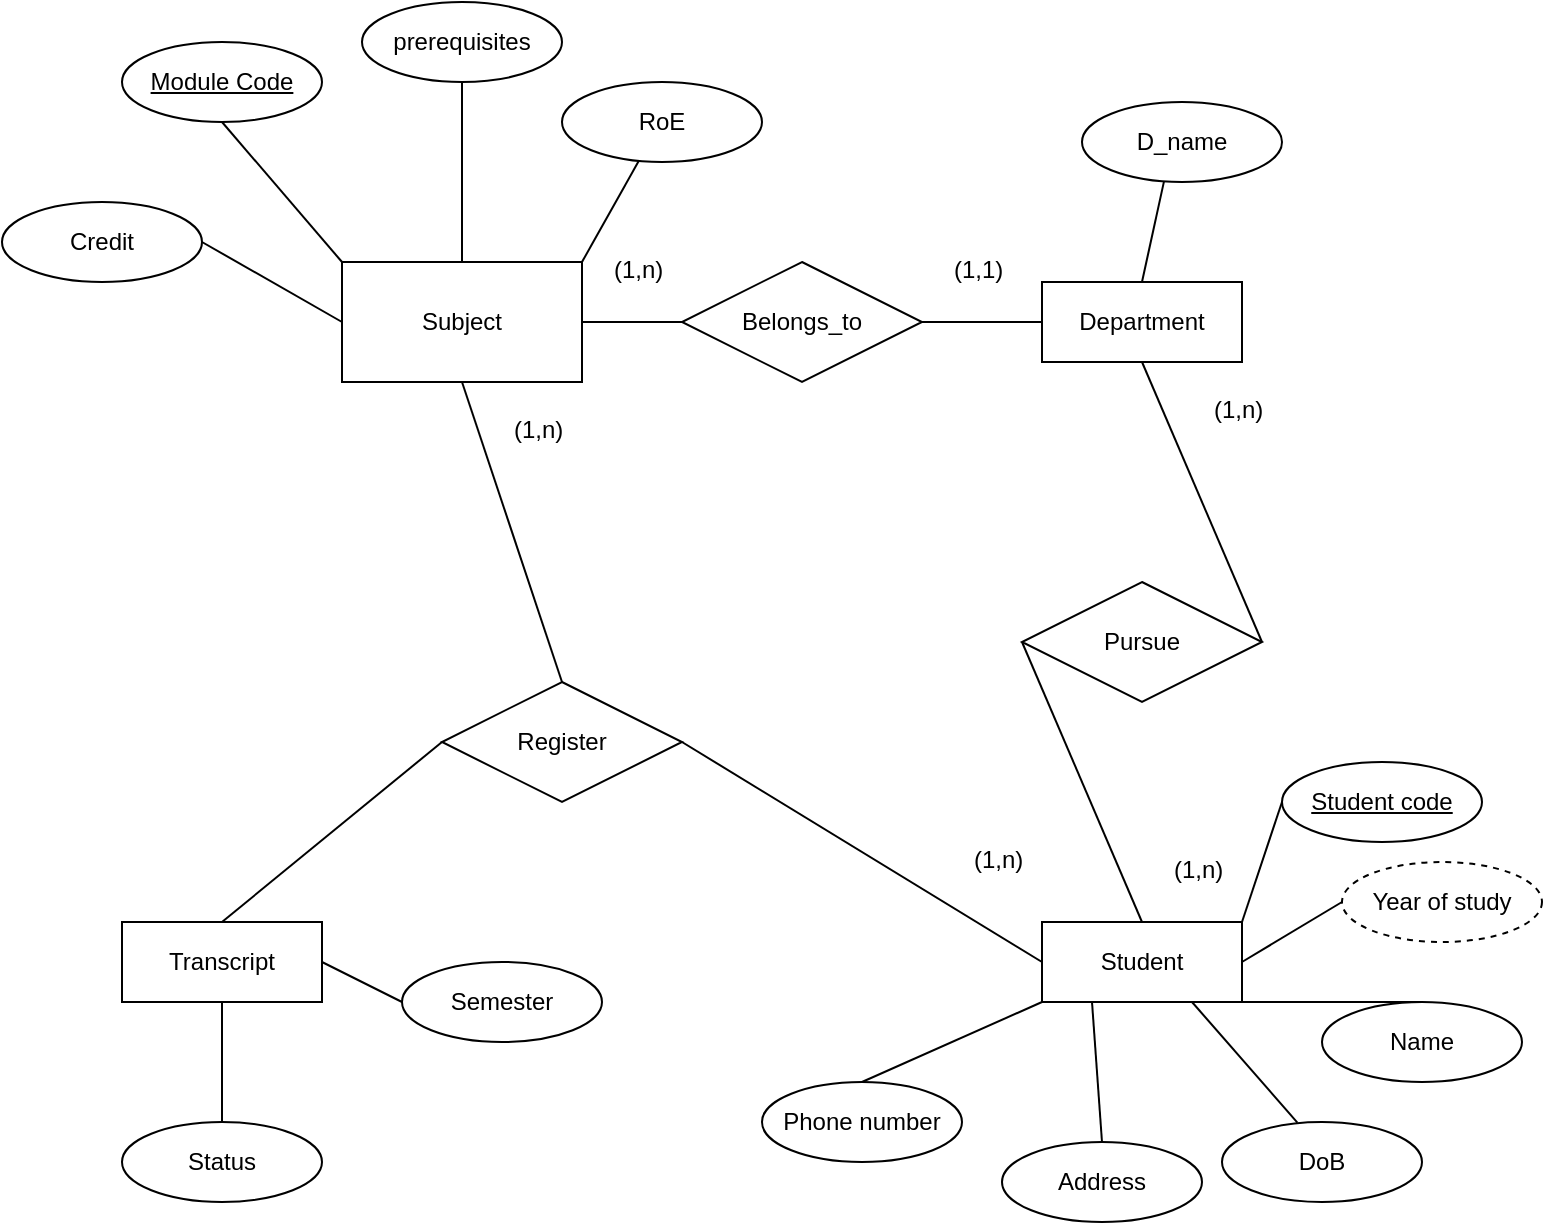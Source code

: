 <mxfile version="26.1.0">
  <diagram name="Trang-1" id="NKazr9CYUJBPmzPax3Bu">
    <mxGraphModel dx="1177" dy="713" grid="1" gridSize="10" guides="1" tooltips="1" connect="1" arrows="1" fold="1" page="1" pageScale="1" pageWidth="827" pageHeight="1169" math="0" shadow="0">
      <root>
        <mxCell id="0" />
        <mxCell id="1" parent="0" />
        <mxCell id="vSpW32eqRQo1p6lTVh2Q-1" value="Subject" style="rounded=0;whiteSpace=wrap;html=1;" vertex="1" parent="1">
          <mxGeometry x="180" y="240" width="120" height="60" as="geometry" />
        </mxCell>
        <mxCell id="vSpW32eqRQo1p6lTVh2Q-2" value="Module Code" style="ellipse;whiteSpace=wrap;html=1;align=center;fontStyle=4;" vertex="1" parent="1">
          <mxGeometry x="70" y="130" width="100" height="40" as="geometry" />
        </mxCell>
        <mxCell id="vSpW32eqRQo1p6lTVh2Q-3" value="" style="endArrow=none;html=1;rounded=0;exitX=0.5;exitY=1;exitDx=0;exitDy=0;entryX=0;entryY=0;entryDx=0;entryDy=0;" edge="1" parent="1" source="vSpW32eqRQo1p6lTVh2Q-2" target="vSpW32eqRQo1p6lTVh2Q-1">
          <mxGeometry width="50" height="50" relative="1" as="geometry">
            <mxPoint x="390" y="390" as="sourcePoint" />
            <mxPoint x="440" y="340" as="targetPoint" />
          </mxGeometry>
        </mxCell>
        <mxCell id="vSpW32eqRQo1p6lTVh2Q-4" value="Belongs_to" style="shape=rhombus;perimeter=rhombusPerimeter;whiteSpace=wrap;html=1;align=center;" vertex="1" parent="1">
          <mxGeometry x="350" y="240" width="120" height="60" as="geometry" />
        </mxCell>
        <mxCell id="vSpW32eqRQo1p6lTVh2Q-5" value="" style="endArrow=none;html=1;rounded=0;entryX=0;entryY=0.5;entryDx=0;entryDy=0;exitX=1;exitY=0.5;exitDx=0;exitDy=0;" edge="1" parent="1" source="vSpW32eqRQo1p6lTVh2Q-1" target="vSpW32eqRQo1p6lTVh2Q-4">
          <mxGeometry relative="1" as="geometry">
            <mxPoint x="330" y="370" as="sourcePoint" />
            <mxPoint x="490" y="370" as="targetPoint" />
          </mxGeometry>
        </mxCell>
        <mxCell id="vSpW32eqRQo1p6lTVh2Q-6" value="" style="endArrow=none;html=1;rounded=0;" edge="1" parent="1" source="vSpW32eqRQo1p6lTVh2Q-4" target="vSpW32eqRQo1p6lTVh2Q-7">
          <mxGeometry relative="1" as="geometry">
            <mxPoint x="330" y="370" as="sourcePoint" />
            <mxPoint x="490" y="370" as="targetPoint" />
          </mxGeometry>
        </mxCell>
        <mxCell id="vSpW32eqRQo1p6lTVh2Q-7" value="Department" style="whiteSpace=wrap;html=1;align=center;" vertex="1" parent="1">
          <mxGeometry x="530" y="250" width="100" height="40" as="geometry" />
        </mxCell>
        <mxCell id="vSpW32eqRQo1p6lTVh2Q-8" value="(1,1)" style="text;strokeColor=none;fillColor=none;spacingLeft=4;spacingRight=4;overflow=hidden;rotatable=0;points=[[0,0.5],[1,0.5]];portConstraint=eastwest;fontSize=12;whiteSpace=wrap;html=1;" vertex="1" parent="1">
          <mxGeometry x="480" y="230" width="40" height="30" as="geometry" />
        </mxCell>
        <mxCell id="vSpW32eqRQo1p6lTVh2Q-9" value="(1,n)" style="text;strokeColor=none;fillColor=none;spacingLeft=4;spacingRight=4;overflow=hidden;rotatable=0;points=[[0,0.5],[1,0.5]];portConstraint=eastwest;fontSize=12;whiteSpace=wrap;html=1;" vertex="1" parent="1">
          <mxGeometry x="310" y="230" width="40" height="30" as="geometry" />
        </mxCell>
        <mxCell id="vSpW32eqRQo1p6lTVh2Q-10" value="Student" style="whiteSpace=wrap;html=1;align=center;" vertex="1" parent="1">
          <mxGeometry x="530" y="570" width="100" height="40" as="geometry" />
        </mxCell>
        <mxCell id="vSpW32eqRQo1p6lTVh2Q-11" value="Pursue" style="shape=rhombus;perimeter=rhombusPerimeter;whiteSpace=wrap;html=1;align=center;" vertex="1" parent="1">
          <mxGeometry x="520" y="400" width="120" height="60" as="geometry" />
        </mxCell>
        <mxCell id="vSpW32eqRQo1p6lTVh2Q-14" value="" style="endArrow=none;html=1;rounded=0;entryX=1;entryY=0.5;entryDx=0;entryDy=0;exitX=0.5;exitY=1;exitDx=0;exitDy=0;" edge="1" parent="1" source="vSpW32eqRQo1p6lTVh2Q-7" target="vSpW32eqRQo1p6lTVh2Q-11">
          <mxGeometry relative="1" as="geometry">
            <mxPoint x="330" y="370" as="sourcePoint" />
            <mxPoint x="490" y="370" as="targetPoint" />
          </mxGeometry>
        </mxCell>
        <mxCell id="vSpW32eqRQo1p6lTVh2Q-15" value="" style="endArrow=none;html=1;rounded=0;entryX=0.5;entryY=0;entryDx=0;entryDy=0;exitX=0;exitY=0.5;exitDx=0;exitDy=0;" edge="1" parent="1" source="vSpW32eqRQo1p6lTVh2Q-11" target="vSpW32eqRQo1p6lTVh2Q-10">
          <mxGeometry relative="1" as="geometry">
            <mxPoint x="330" y="370" as="sourcePoint" />
            <mxPoint x="490" y="370" as="targetPoint" />
          </mxGeometry>
        </mxCell>
        <mxCell id="vSpW32eqRQo1p6lTVh2Q-16" value="(1,n)" style="text;strokeColor=none;fillColor=none;spacingLeft=4;spacingRight=4;overflow=hidden;rotatable=0;points=[[0,0.5],[1,0.5]];portConstraint=eastwest;fontSize=12;whiteSpace=wrap;html=1;" vertex="1" parent="1">
          <mxGeometry x="610" y="300" width="40" height="30" as="geometry" />
        </mxCell>
        <mxCell id="vSpW32eqRQo1p6lTVh2Q-17" value="(1,n)" style="text;strokeColor=none;fillColor=none;spacingLeft=4;spacingRight=4;overflow=hidden;rotatable=0;points=[[0,0.5],[1,0.5]];portConstraint=eastwest;fontSize=12;whiteSpace=wrap;html=1;" vertex="1" parent="1">
          <mxGeometry x="590" y="530" width="40" height="30" as="geometry" />
        </mxCell>
        <mxCell id="vSpW32eqRQo1p6lTVh2Q-18" value="Student code" style="ellipse;whiteSpace=wrap;html=1;align=center;fontStyle=4;" vertex="1" parent="1">
          <mxGeometry x="650" y="490" width="100" height="40" as="geometry" />
        </mxCell>
        <mxCell id="vSpW32eqRQo1p6lTVh2Q-19" value="" style="endArrow=none;html=1;rounded=0;entryX=0;entryY=0.5;entryDx=0;entryDy=0;exitX=1;exitY=0;exitDx=0;exitDy=0;" edge="1" parent="1" source="vSpW32eqRQo1p6lTVh2Q-10" target="vSpW32eqRQo1p6lTVh2Q-18">
          <mxGeometry relative="1" as="geometry">
            <mxPoint x="330" y="370" as="sourcePoint" />
            <mxPoint x="490" y="370" as="targetPoint" />
          </mxGeometry>
        </mxCell>
        <mxCell id="vSpW32eqRQo1p6lTVh2Q-20" value="Year of study" style="ellipse;whiteSpace=wrap;html=1;align=center;dashed=1;" vertex="1" parent="1">
          <mxGeometry x="680" y="540" width="100" height="40" as="geometry" />
        </mxCell>
        <mxCell id="vSpW32eqRQo1p6lTVh2Q-21" value="" style="endArrow=none;html=1;rounded=0;entryX=0;entryY=0.5;entryDx=0;entryDy=0;exitX=1;exitY=0.5;exitDx=0;exitDy=0;" edge="1" parent="1" source="vSpW32eqRQo1p6lTVh2Q-10" target="vSpW32eqRQo1p6lTVh2Q-20">
          <mxGeometry relative="1" as="geometry">
            <mxPoint x="330" y="370" as="sourcePoint" />
            <mxPoint x="490" y="370" as="targetPoint" />
          </mxGeometry>
        </mxCell>
        <mxCell id="vSpW32eqRQo1p6lTVh2Q-22" value="prerequisites" style="ellipse;whiteSpace=wrap;html=1;align=center;" vertex="1" parent="1">
          <mxGeometry x="190" y="110" width="100" height="40" as="geometry" />
        </mxCell>
        <mxCell id="vSpW32eqRQo1p6lTVh2Q-23" value="Credit" style="ellipse;whiteSpace=wrap;html=1;align=center;" vertex="1" parent="1">
          <mxGeometry x="10" y="210" width="100" height="40" as="geometry" />
        </mxCell>
        <mxCell id="vSpW32eqRQo1p6lTVh2Q-24" value="" style="endArrow=none;html=1;rounded=0;exitX=1;exitY=0.5;exitDx=0;exitDy=0;entryX=0;entryY=0.5;entryDx=0;entryDy=0;" edge="1" parent="1" source="vSpW32eqRQo1p6lTVh2Q-23" target="vSpW32eqRQo1p6lTVh2Q-1">
          <mxGeometry relative="1" as="geometry">
            <mxPoint x="340" y="360" as="sourcePoint" />
            <mxPoint x="500" y="360" as="targetPoint" />
          </mxGeometry>
        </mxCell>
        <mxCell id="vSpW32eqRQo1p6lTVh2Q-25" value="" style="endArrow=none;html=1;rounded=0;exitX=0.5;exitY=1;exitDx=0;exitDy=0;" edge="1" parent="1" source="vSpW32eqRQo1p6lTVh2Q-22" target="vSpW32eqRQo1p6lTVh2Q-1">
          <mxGeometry relative="1" as="geometry">
            <mxPoint x="340" y="360" as="sourcePoint" />
            <mxPoint x="500" y="360" as="targetPoint" />
          </mxGeometry>
        </mxCell>
        <mxCell id="vSpW32eqRQo1p6lTVh2Q-27" value="RoE" style="ellipse;whiteSpace=wrap;html=1;align=center;" vertex="1" parent="1">
          <mxGeometry x="290" y="150" width="100" height="40" as="geometry" />
        </mxCell>
        <mxCell id="vSpW32eqRQo1p6lTVh2Q-28" value="" style="endArrow=none;html=1;rounded=0;exitX=1;exitY=0;exitDx=0;exitDy=0;entryX=0.383;entryY=0.992;entryDx=0;entryDy=0;entryPerimeter=0;" edge="1" parent="1" source="vSpW32eqRQo1p6lTVh2Q-1" target="vSpW32eqRQo1p6lTVh2Q-27">
          <mxGeometry relative="1" as="geometry">
            <mxPoint x="340" y="360" as="sourcePoint" />
            <mxPoint x="500" y="360" as="targetPoint" />
          </mxGeometry>
        </mxCell>
        <mxCell id="vSpW32eqRQo1p6lTVh2Q-29" value="Register" style="shape=rhombus;perimeter=rhombusPerimeter;whiteSpace=wrap;html=1;align=center;" vertex="1" parent="1">
          <mxGeometry x="230" y="450" width="120" height="60" as="geometry" />
        </mxCell>
        <mxCell id="vSpW32eqRQo1p6lTVh2Q-30" value="" style="endArrow=none;html=1;rounded=0;exitX=0.5;exitY=1;exitDx=0;exitDy=0;entryX=0.5;entryY=0;entryDx=0;entryDy=0;" edge="1" parent="1" source="vSpW32eqRQo1p6lTVh2Q-1" target="vSpW32eqRQo1p6lTVh2Q-29">
          <mxGeometry relative="1" as="geometry">
            <mxPoint x="340" y="360" as="sourcePoint" />
            <mxPoint x="500" y="360" as="targetPoint" />
          </mxGeometry>
        </mxCell>
        <mxCell id="vSpW32eqRQo1p6lTVh2Q-31" value="" style="endArrow=none;html=1;rounded=0;exitX=1;exitY=0.5;exitDx=0;exitDy=0;entryX=0;entryY=0.5;entryDx=0;entryDy=0;" edge="1" parent="1" source="vSpW32eqRQo1p6lTVh2Q-29" target="vSpW32eqRQo1p6lTVh2Q-10">
          <mxGeometry relative="1" as="geometry">
            <mxPoint x="340" y="360" as="sourcePoint" />
            <mxPoint x="500" y="360" as="targetPoint" />
          </mxGeometry>
        </mxCell>
        <mxCell id="vSpW32eqRQo1p6lTVh2Q-32" value="(1,n)" style="text;strokeColor=none;fillColor=none;spacingLeft=4;spacingRight=4;overflow=hidden;rotatable=0;points=[[0,0.5],[1,0.5]];portConstraint=eastwest;fontSize=12;whiteSpace=wrap;html=1;" vertex="1" parent="1">
          <mxGeometry x="260" y="310" width="40" height="30" as="geometry" />
        </mxCell>
        <mxCell id="vSpW32eqRQo1p6lTVh2Q-33" value="(1,n)" style="text;strokeColor=none;fillColor=none;spacingLeft=4;spacingRight=4;overflow=hidden;rotatable=0;points=[[0,0.5],[1,0.5]];portConstraint=eastwest;fontSize=12;whiteSpace=wrap;html=1;" vertex="1" parent="1">
          <mxGeometry x="490" y="525" width="40" height="30" as="geometry" />
        </mxCell>
        <mxCell id="vSpW32eqRQo1p6lTVh2Q-34" value="" style="endArrow=none;html=1;rounded=0;entryX=0;entryY=0.5;entryDx=0;entryDy=0;exitX=0.5;exitY=0;exitDx=0;exitDy=0;" edge="1" parent="1" source="vSpW32eqRQo1p6lTVh2Q-35" target="vSpW32eqRQo1p6lTVh2Q-29">
          <mxGeometry relative="1" as="geometry">
            <mxPoint x="120" y="570" as="sourcePoint" />
            <mxPoint x="500" y="360" as="targetPoint" />
          </mxGeometry>
        </mxCell>
        <mxCell id="vSpW32eqRQo1p6lTVh2Q-35" value="Transcript" style="whiteSpace=wrap;html=1;align=center;" vertex="1" parent="1">
          <mxGeometry x="70" y="570" width="100" height="40" as="geometry" />
        </mxCell>
        <mxCell id="vSpW32eqRQo1p6lTVh2Q-36" value="Semester" style="ellipse;whiteSpace=wrap;html=1;align=center;" vertex="1" parent="1">
          <mxGeometry x="210" y="590" width="100" height="40" as="geometry" />
        </mxCell>
        <mxCell id="vSpW32eqRQo1p6lTVh2Q-37" value="" style="endArrow=none;html=1;rounded=0;exitX=1;exitY=0.5;exitDx=0;exitDy=0;entryX=0;entryY=0.5;entryDx=0;entryDy=0;" edge="1" parent="1" source="vSpW32eqRQo1p6lTVh2Q-35" target="vSpW32eqRQo1p6lTVh2Q-36">
          <mxGeometry relative="1" as="geometry">
            <mxPoint x="340" y="360" as="sourcePoint" />
            <mxPoint x="500" y="360" as="targetPoint" />
          </mxGeometry>
        </mxCell>
        <mxCell id="vSpW32eqRQo1p6lTVh2Q-38" value="Status" style="ellipse;whiteSpace=wrap;html=1;align=center;" vertex="1" parent="1">
          <mxGeometry x="70" y="670" width="100" height="40" as="geometry" />
        </mxCell>
        <mxCell id="vSpW32eqRQo1p6lTVh2Q-39" value="" style="endArrow=none;html=1;rounded=0;exitX=0.5;exitY=1;exitDx=0;exitDy=0;entryX=0.5;entryY=0;entryDx=0;entryDy=0;" edge="1" parent="1" source="vSpW32eqRQo1p6lTVh2Q-35" target="vSpW32eqRQo1p6lTVh2Q-38">
          <mxGeometry relative="1" as="geometry">
            <mxPoint x="340" y="460" as="sourcePoint" />
            <mxPoint x="500" y="460" as="targetPoint" />
          </mxGeometry>
        </mxCell>
        <mxCell id="vSpW32eqRQo1p6lTVh2Q-40" value="Name" style="ellipse;whiteSpace=wrap;html=1;align=center;" vertex="1" parent="1">
          <mxGeometry x="670" y="610" width="100" height="40" as="geometry" />
        </mxCell>
        <mxCell id="vSpW32eqRQo1p6lTVh2Q-41" value="" style="endArrow=none;html=1;rounded=0;entryX=0.5;entryY=0;entryDx=0;entryDy=0;exitX=1;exitY=1;exitDx=0;exitDy=0;" edge="1" parent="1" source="vSpW32eqRQo1p6lTVh2Q-10" target="vSpW32eqRQo1p6lTVh2Q-40">
          <mxGeometry relative="1" as="geometry">
            <mxPoint x="340" y="460" as="sourcePoint" />
            <mxPoint x="500" y="460" as="targetPoint" />
          </mxGeometry>
        </mxCell>
        <mxCell id="vSpW32eqRQo1p6lTVh2Q-42" value="Phone number" style="ellipse;whiteSpace=wrap;html=1;align=center;" vertex="1" parent="1">
          <mxGeometry x="390" y="650" width="100" height="40" as="geometry" />
        </mxCell>
        <mxCell id="vSpW32eqRQo1p6lTVh2Q-43" value="Address" style="ellipse;whiteSpace=wrap;html=1;align=center;" vertex="1" parent="1">
          <mxGeometry x="510" y="680" width="100" height="40" as="geometry" />
        </mxCell>
        <mxCell id="vSpW32eqRQo1p6lTVh2Q-44" value="DoB" style="ellipse;whiteSpace=wrap;html=1;align=center;" vertex="1" parent="1">
          <mxGeometry x="620" y="670" width="100" height="40" as="geometry" />
        </mxCell>
        <mxCell id="vSpW32eqRQo1p6lTVh2Q-45" value="" style="endArrow=none;html=1;rounded=0;entryX=0.377;entryY=0.008;entryDx=0;entryDy=0;entryPerimeter=0;exitX=0.75;exitY=1;exitDx=0;exitDy=0;" edge="1" parent="1" source="vSpW32eqRQo1p6lTVh2Q-10" target="vSpW32eqRQo1p6lTVh2Q-44">
          <mxGeometry relative="1" as="geometry">
            <mxPoint x="340" y="460" as="sourcePoint" />
            <mxPoint x="500" y="460" as="targetPoint" />
          </mxGeometry>
        </mxCell>
        <mxCell id="vSpW32eqRQo1p6lTVh2Q-46" value="" style="endArrow=none;html=1;rounded=0;entryX=0.5;entryY=0;entryDx=0;entryDy=0;exitX=0.25;exitY=1;exitDx=0;exitDy=0;" edge="1" parent="1" source="vSpW32eqRQo1p6lTVh2Q-10" target="vSpW32eqRQo1p6lTVh2Q-43">
          <mxGeometry relative="1" as="geometry">
            <mxPoint x="340" y="460" as="sourcePoint" />
            <mxPoint x="500" y="460" as="targetPoint" />
          </mxGeometry>
        </mxCell>
        <mxCell id="vSpW32eqRQo1p6lTVh2Q-47" value="" style="endArrow=none;html=1;rounded=0;entryX=0.5;entryY=0;entryDx=0;entryDy=0;exitX=0;exitY=1;exitDx=0;exitDy=0;" edge="1" parent="1" source="vSpW32eqRQo1p6lTVh2Q-10" target="vSpW32eqRQo1p6lTVh2Q-42">
          <mxGeometry relative="1" as="geometry">
            <mxPoint x="340" y="460" as="sourcePoint" />
            <mxPoint x="500" y="460" as="targetPoint" />
          </mxGeometry>
        </mxCell>
        <mxCell id="vSpW32eqRQo1p6lTVh2Q-48" value="D_name" style="ellipse;whiteSpace=wrap;html=1;align=center;" vertex="1" parent="1">
          <mxGeometry x="550" y="160" width="100" height="40" as="geometry" />
        </mxCell>
        <mxCell id="vSpW32eqRQo1p6lTVh2Q-49" value="" style="endArrow=none;html=1;rounded=0;entryX=0.41;entryY=0.992;entryDx=0;entryDy=0;entryPerimeter=0;exitX=0.5;exitY=0;exitDx=0;exitDy=0;" edge="1" parent="1" source="vSpW32eqRQo1p6lTVh2Q-7" target="vSpW32eqRQo1p6lTVh2Q-48">
          <mxGeometry relative="1" as="geometry">
            <mxPoint x="340" y="460" as="sourcePoint" />
            <mxPoint x="500" y="460" as="targetPoint" />
          </mxGeometry>
        </mxCell>
      </root>
    </mxGraphModel>
  </diagram>
</mxfile>

